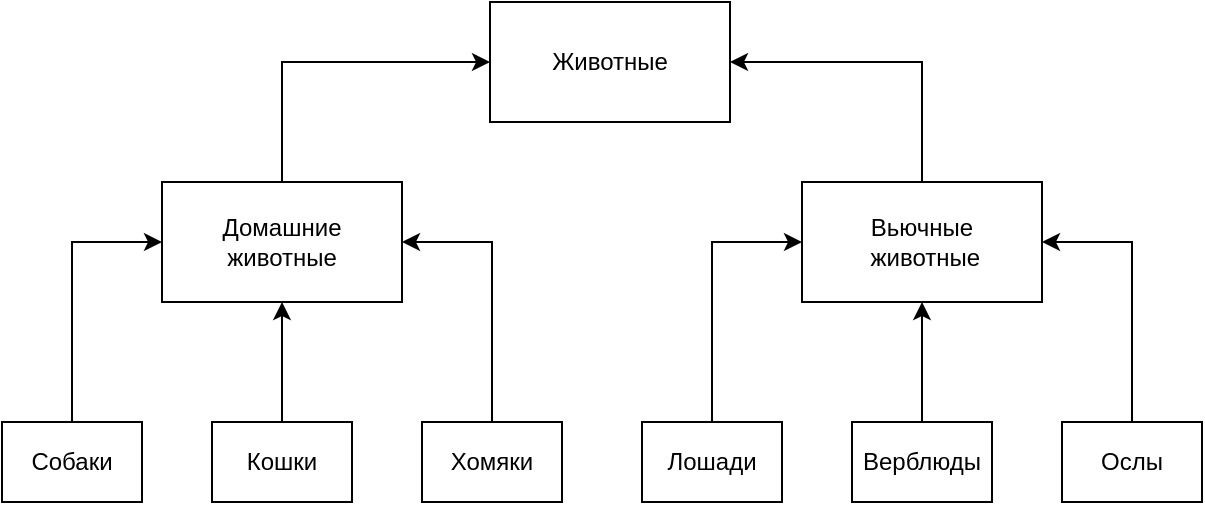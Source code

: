 <mxfile version="21.2.8" type="device">
  <diagram name="Страница 1" id="qbpidVJlZMiXg6RYo6TH">
    <mxGraphModel dx="1418" dy="820" grid="1" gridSize="10" guides="1" tooltips="1" connect="1" arrows="1" fold="1" page="1" pageScale="1" pageWidth="827" pageHeight="1169" math="0" shadow="0">
      <root>
        <mxCell id="0" />
        <mxCell id="1" parent="0" />
        <mxCell id="N_WZ4z1lAjHbls6Jonoq-1" value="Животные" style="rounded=0;whiteSpace=wrap;html=1;" vertex="1" parent="1">
          <mxGeometry x="354" y="30" width="120" height="60" as="geometry" />
        </mxCell>
        <mxCell id="N_WZ4z1lAjHbls6Jonoq-20" style="edgeStyle=orthogonalEdgeStyle;rounded=0;orthogonalLoop=1;jettySize=auto;html=1;exitX=0.5;exitY=0;exitDx=0;exitDy=0;entryX=0;entryY=0.5;entryDx=0;entryDy=0;" edge="1" parent="1" source="N_WZ4z1lAjHbls6Jonoq-4" target="N_WZ4z1lAjHbls6Jonoq-1">
          <mxGeometry relative="1" as="geometry" />
        </mxCell>
        <mxCell id="N_WZ4z1lAjHbls6Jonoq-4" value="Домашние&lt;br&gt;животные" style="rounded=0;whiteSpace=wrap;html=1;" vertex="1" parent="1">
          <mxGeometry x="190" y="120" width="120" height="60" as="geometry" />
        </mxCell>
        <mxCell id="N_WZ4z1lAjHbls6Jonoq-19" style="edgeStyle=orthogonalEdgeStyle;rounded=0;orthogonalLoop=1;jettySize=auto;html=1;exitX=0.5;exitY=0;exitDx=0;exitDy=0;entryX=1;entryY=0.5;entryDx=0;entryDy=0;" edge="1" parent="1" source="N_WZ4z1lAjHbls6Jonoq-5" target="N_WZ4z1lAjHbls6Jonoq-1">
          <mxGeometry relative="1" as="geometry" />
        </mxCell>
        <mxCell id="N_WZ4z1lAjHbls6Jonoq-5" value="Вьючные&lt;br&gt;&amp;nbsp;животные" style="rounded=0;whiteSpace=wrap;html=1;" vertex="1" parent="1">
          <mxGeometry x="510" y="120" width="120" height="60" as="geometry" />
        </mxCell>
        <mxCell id="N_WZ4z1lAjHbls6Jonoq-13" style="edgeStyle=orthogonalEdgeStyle;rounded=0;orthogonalLoop=1;jettySize=auto;html=1;exitX=0.5;exitY=0;exitDx=0;exitDy=0;entryX=0;entryY=0.5;entryDx=0;entryDy=0;" edge="1" parent="1" source="N_WZ4z1lAjHbls6Jonoq-6" target="N_WZ4z1lAjHbls6Jonoq-4">
          <mxGeometry relative="1" as="geometry" />
        </mxCell>
        <mxCell id="N_WZ4z1lAjHbls6Jonoq-6" value="Собаки" style="rounded=0;whiteSpace=wrap;html=1;" vertex="1" parent="1">
          <mxGeometry x="110" y="240" width="70" height="40" as="geometry" />
        </mxCell>
        <mxCell id="N_WZ4z1lAjHbls6Jonoq-14" style="edgeStyle=orthogonalEdgeStyle;rounded=0;orthogonalLoop=1;jettySize=auto;html=1;entryX=0.5;entryY=1;entryDx=0;entryDy=0;" edge="1" parent="1" source="N_WZ4z1lAjHbls6Jonoq-7" target="N_WZ4z1lAjHbls6Jonoq-4">
          <mxGeometry relative="1" as="geometry" />
        </mxCell>
        <mxCell id="N_WZ4z1lAjHbls6Jonoq-7" value="Кошки" style="rounded=0;whiteSpace=wrap;html=1;" vertex="1" parent="1">
          <mxGeometry x="215" y="240" width="70" height="40" as="geometry" />
        </mxCell>
        <mxCell id="N_WZ4z1lAjHbls6Jonoq-15" style="edgeStyle=orthogonalEdgeStyle;rounded=0;orthogonalLoop=1;jettySize=auto;html=1;exitX=0.5;exitY=0;exitDx=0;exitDy=0;entryX=1;entryY=0.5;entryDx=0;entryDy=0;" edge="1" parent="1" source="N_WZ4z1lAjHbls6Jonoq-8" target="N_WZ4z1lAjHbls6Jonoq-4">
          <mxGeometry relative="1" as="geometry" />
        </mxCell>
        <mxCell id="N_WZ4z1lAjHbls6Jonoq-8" value="Хомяки" style="rounded=0;whiteSpace=wrap;html=1;" vertex="1" parent="1">
          <mxGeometry x="320" y="240" width="70" height="40" as="geometry" />
        </mxCell>
        <mxCell id="N_WZ4z1lAjHbls6Jonoq-17" style="edgeStyle=orthogonalEdgeStyle;rounded=0;orthogonalLoop=1;jettySize=auto;html=1;exitX=0.5;exitY=0;exitDx=0;exitDy=0;entryX=0;entryY=0.5;entryDx=0;entryDy=0;" edge="1" parent="1" source="N_WZ4z1lAjHbls6Jonoq-9" target="N_WZ4z1lAjHbls6Jonoq-5">
          <mxGeometry relative="1" as="geometry" />
        </mxCell>
        <mxCell id="N_WZ4z1lAjHbls6Jonoq-9" value="Лошади" style="rounded=0;whiteSpace=wrap;html=1;" vertex="1" parent="1">
          <mxGeometry x="430" y="240" width="70" height="40" as="geometry" />
        </mxCell>
        <mxCell id="N_WZ4z1lAjHbls6Jonoq-16" style="edgeStyle=orthogonalEdgeStyle;rounded=0;orthogonalLoop=1;jettySize=auto;html=1;exitX=0.5;exitY=0;exitDx=0;exitDy=0;entryX=0.5;entryY=1;entryDx=0;entryDy=0;" edge="1" parent="1" source="N_WZ4z1lAjHbls6Jonoq-10" target="N_WZ4z1lAjHbls6Jonoq-5">
          <mxGeometry relative="1" as="geometry" />
        </mxCell>
        <mxCell id="N_WZ4z1lAjHbls6Jonoq-10" value="Верблюды" style="rounded=0;whiteSpace=wrap;html=1;" vertex="1" parent="1">
          <mxGeometry x="535" y="240" width="70" height="40" as="geometry" />
        </mxCell>
        <mxCell id="N_WZ4z1lAjHbls6Jonoq-18" style="edgeStyle=orthogonalEdgeStyle;rounded=0;orthogonalLoop=1;jettySize=auto;html=1;exitX=0.5;exitY=0;exitDx=0;exitDy=0;entryX=1;entryY=0.5;entryDx=0;entryDy=0;" edge="1" parent="1" source="N_WZ4z1lAjHbls6Jonoq-11" target="N_WZ4z1lAjHbls6Jonoq-5">
          <mxGeometry relative="1" as="geometry" />
        </mxCell>
        <mxCell id="N_WZ4z1lAjHbls6Jonoq-11" value="Ослы" style="rounded=0;whiteSpace=wrap;html=1;" vertex="1" parent="1">
          <mxGeometry x="640" y="240" width="70" height="40" as="geometry" />
        </mxCell>
      </root>
    </mxGraphModel>
  </diagram>
</mxfile>
